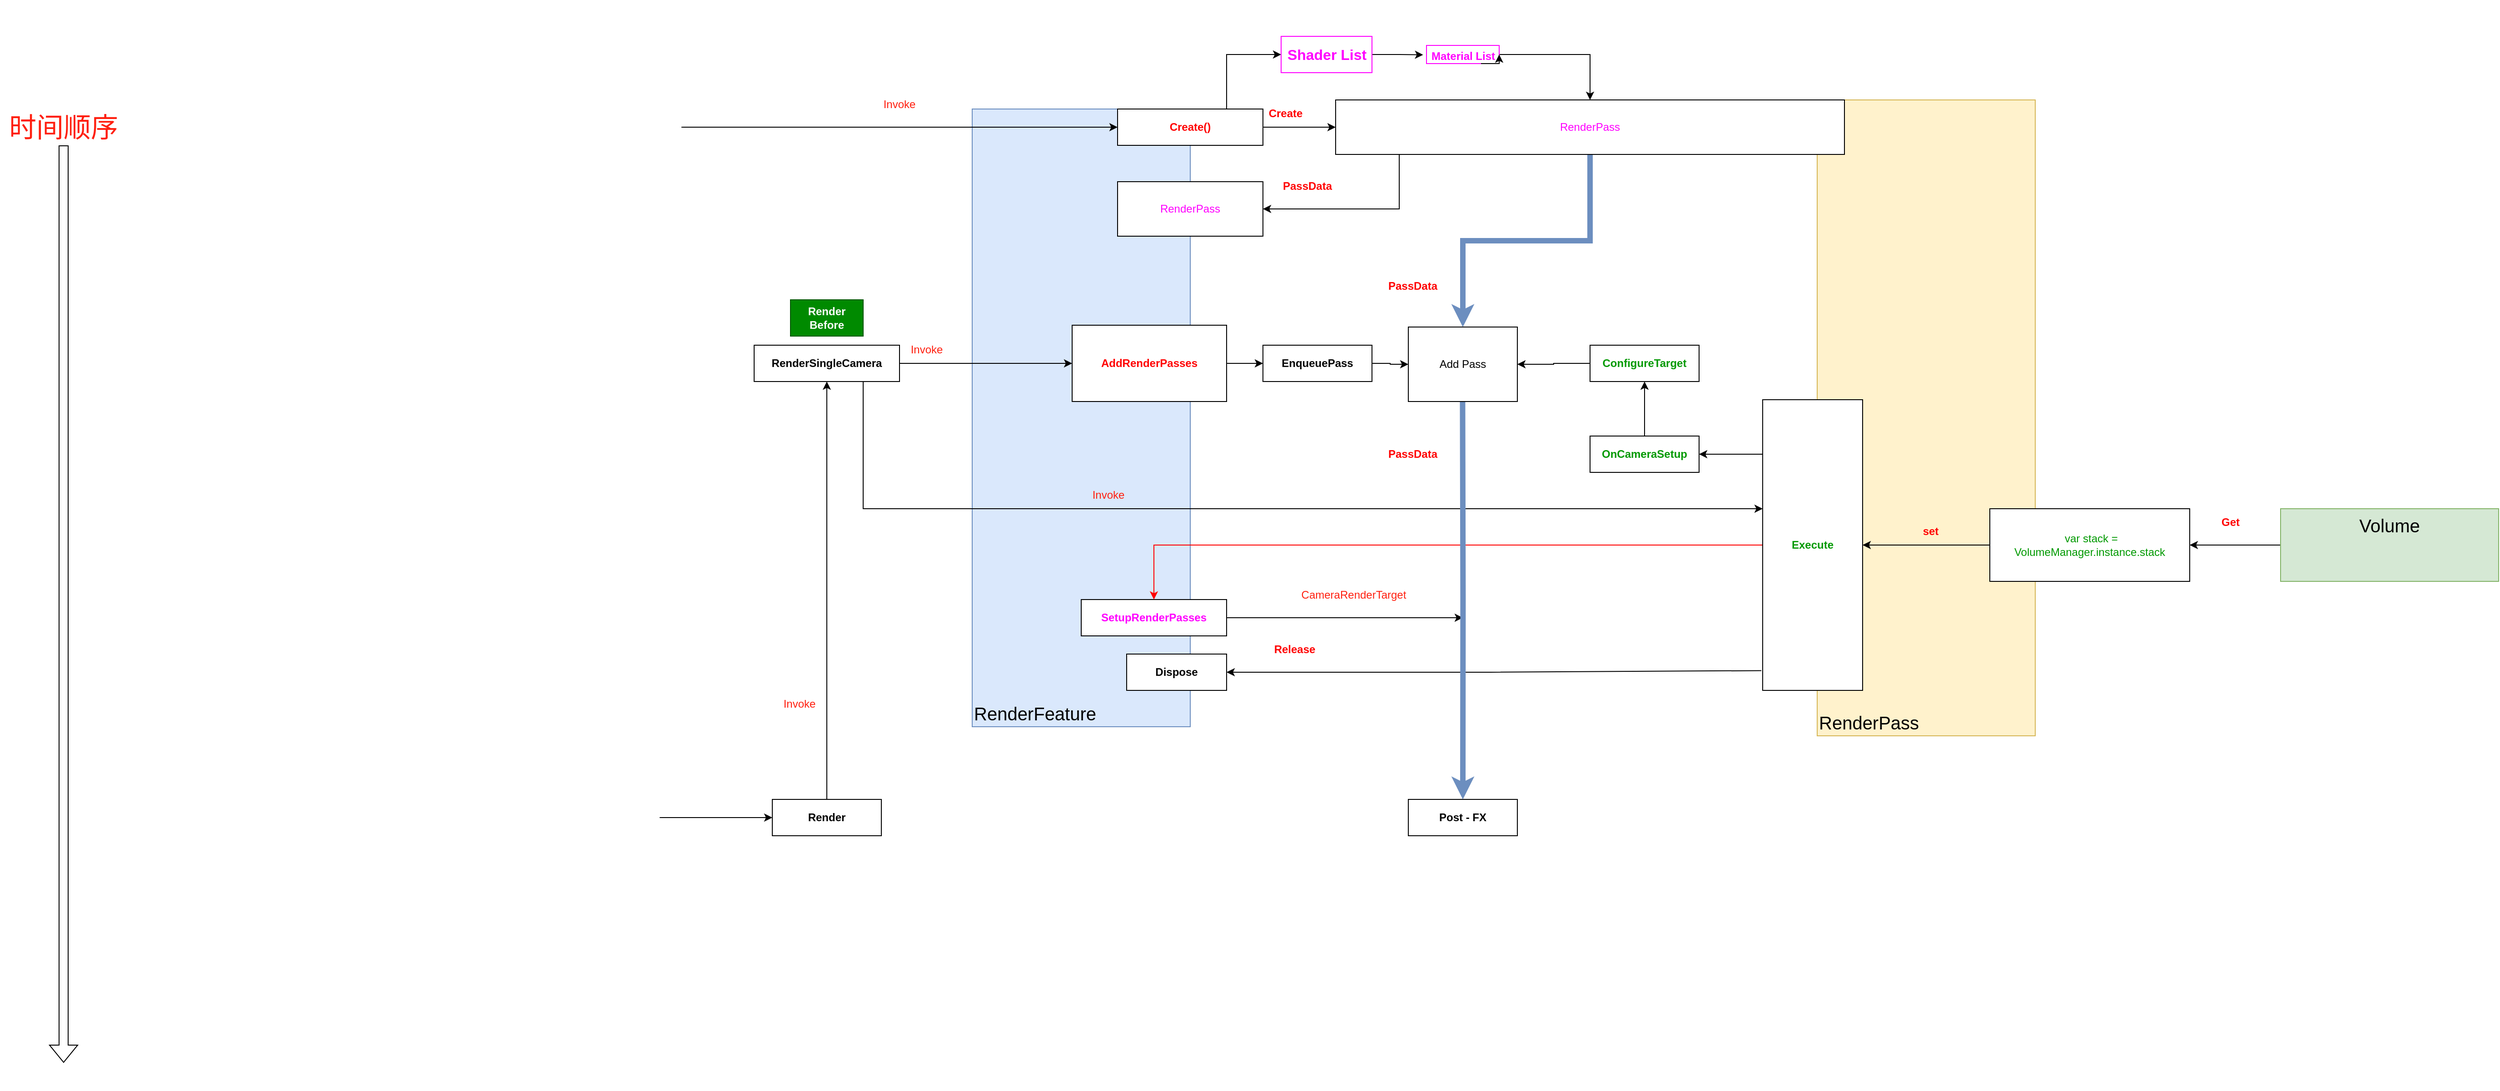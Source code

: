 <mxfile version="21.6.5" type="device">
  <diagram id="C5RBs43oDa-KdzZeNtuy" name="Page-1">
    <mxGraphModel dx="2714" dy="1441" grid="1" gridSize="10" guides="1" tooltips="1" connect="1" arrows="1" fold="1" page="1" pageScale="1" pageWidth="827" pageHeight="1169" math="0" shadow="0">
      <root>
        <mxCell id="WIyWlLk6GJQsqaUBKTNV-0" />
        <mxCell id="WIyWlLk6GJQsqaUBKTNV-1" parent="WIyWlLk6GJQsqaUBKTNV-0" />
        <mxCell id="Nz5ayUbZNmt3RJVRpbZz-1" value="&lt;font style=&quot;font-size: 20px;&quot;&gt;RenderPass&lt;/font&gt;" style="rounded=0;whiteSpace=wrap;html=1;fillColor=#fff2cc;strokeColor=#d6b656;align=left;verticalAlign=bottom;fontColor=#000000;" parent="WIyWlLk6GJQsqaUBKTNV-1" vertex="1">
          <mxGeometry x="2170" y="990" width="240" height="700" as="geometry" />
        </mxCell>
        <mxCell id="Nz5ayUbZNmt3RJVRpbZz-0" value="&lt;font style=&quot;font-size: 20px;&quot;&gt;RenderFeature&lt;/font&gt;" style="rounded=0;whiteSpace=wrap;html=1;fillColor=#dae8fc;strokeColor=#6c8ebf;align=left;verticalAlign=bottom;" parent="WIyWlLk6GJQsqaUBKTNV-1" vertex="1">
          <mxGeometry x="1240" y="1000" width="240" height="680" as="geometry" />
        </mxCell>
        <mxCell id="_3hMu_wDY1Y_kPW_EiCi-18" style="edgeStyle=orthogonalEdgeStyle;rounded=0;orthogonalLoop=1;jettySize=auto;html=1;exitX=1;exitY=0.75;exitDx=0;exitDy=0;entryX=0;entryY=0.5;entryDx=0;entryDy=0;" parent="WIyWlLk6GJQsqaUBKTNV-1" source="_3hMu_wDY1Y_kPW_EiCi-0" target="_3hMu_wDY1Y_kPW_EiCi-13" edge="1">
          <mxGeometry relative="1" as="geometry" />
        </mxCell>
        <mxCell id="_3hMu_wDY1Y_kPW_EiCi-0" value="" style="shape=image;verticalLabelPosition=bottom;labelBackgroundColor=default;verticalAlign=top;aspect=fixed;imageAspect=0;image=https://docs.unity3d.com/cn/2019.3/uploads/Main/monobehaviour_flowchart.svg;" parent="WIyWlLk6GJQsqaUBKTNV-1" vertex="1">
          <mxGeometry x="320" y="880" width="576" height="1200" as="geometry" />
        </mxCell>
        <mxCell id="_3hMu_wDY1Y_kPW_EiCi-17" style="edgeStyle=orthogonalEdgeStyle;rounded=0;orthogonalLoop=1;jettySize=auto;html=1;entryX=0;entryY=0.5;entryDx=0;entryDy=0;" parent="WIyWlLk6GJQsqaUBKTNV-1" source="_3hMu_wDY1Y_kPW_EiCi-1" target="_3hMu_wDY1Y_kPW_EiCi-6" edge="1">
          <mxGeometry relative="1" as="geometry">
            <Array as="points">
              <mxPoint x="1520" y="940" />
            </Array>
          </mxGeometry>
        </mxCell>
        <mxCell id="_3hMu_wDY1Y_kPW_EiCi-32" style="edgeStyle=orthogonalEdgeStyle;rounded=0;orthogonalLoop=1;jettySize=auto;html=1;entryX=0;entryY=0.5;entryDx=0;entryDy=0;" parent="WIyWlLk6GJQsqaUBKTNV-1" source="_3hMu_wDY1Y_kPW_EiCi-1" target="_3hMu_wDY1Y_kPW_EiCi-31" edge="1">
          <mxGeometry relative="1" as="geometry" />
        </mxCell>
        <mxCell id="_3hMu_wDY1Y_kPW_EiCi-1" value="&lt;font color=&quot;#ff0000&quot;&gt;Create()&lt;/font&gt;" style="rounded=0;whiteSpace=wrap;html=1;fontStyle=1" parent="WIyWlLk6GJQsqaUBKTNV-1" vertex="1">
          <mxGeometry x="1400" y="1000" width="160" height="40" as="geometry" />
        </mxCell>
        <mxCell id="_3hMu_wDY1Y_kPW_EiCi-2" value="" style="endArrow=classic;html=1;rounded=0;" parent="WIyWlLk6GJQsqaUBKTNV-1" target="_3hMu_wDY1Y_kPW_EiCi-1" edge="1">
          <mxGeometry width="50" height="50" relative="1" as="geometry">
            <mxPoint x="920" y="1020" as="sourcePoint" />
            <mxPoint x="950" y="1030" as="targetPoint" />
          </mxGeometry>
        </mxCell>
        <mxCell id="_3hMu_wDY1Y_kPW_EiCi-15" style="edgeStyle=orthogonalEdgeStyle;rounded=0;orthogonalLoop=1;jettySize=auto;html=1;entryX=-0.046;entryY=0.517;entryDx=0;entryDy=0;entryPerimeter=0;" parent="WIyWlLk6GJQsqaUBKTNV-1" source="_3hMu_wDY1Y_kPW_EiCi-6" target="_3hMu_wDY1Y_kPW_EiCi-16" edge="1">
          <mxGeometry relative="1" as="geometry">
            <mxPoint x="1740" y="870" as="targetPoint" />
          </mxGeometry>
        </mxCell>
        <mxCell id="_3hMu_wDY1Y_kPW_EiCi-6" value="Shader List" style="text;strokeColor=#FF00FF;fillColor=none;html=1;fontSize=16;fontStyle=1;verticalAlign=middle;align=center;fontColor=#FF00FF;" parent="WIyWlLk6GJQsqaUBKTNV-1" vertex="1">
          <mxGeometry x="1580" y="920" width="100" height="40" as="geometry" />
        </mxCell>
        <mxCell id="_3hMu_wDY1Y_kPW_EiCi-11" value="&lt;font color=&quot;#ff0000&quot;&gt;Release&lt;/font&gt;" style="text;html=1;strokeColor=none;fillColor=none;align=center;verticalAlign=middle;whiteSpace=wrap;rounded=0;fontStyle=1" parent="WIyWlLk6GJQsqaUBKTNV-1" vertex="1">
          <mxGeometry x="1550" y="1580" width="90" height="30" as="geometry" />
        </mxCell>
        <mxCell id="_3hMu_wDY1Y_kPW_EiCi-21" style="edgeStyle=orthogonalEdgeStyle;rounded=0;orthogonalLoop=1;jettySize=auto;html=1;" parent="WIyWlLk6GJQsqaUBKTNV-1" source="_3hMu_wDY1Y_kPW_EiCi-13" target="_3hMu_wDY1Y_kPW_EiCi-20" edge="1">
          <mxGeometry relative="1" as="geometry" />
        </mxCell>
        <mxCell id="_3hMu_wDY1Y_kPW_EiCi-13" value="Render" style="rounded=0;whiteSpace=wrap;html=1;fontStyle=1" parent="WIyWlLk6GJQsqaUBKTNV-1" vertex="1">
          <mxGeometry x="1020" y="1760" width="120" height="40" as="geometry" />
        </mxCell>
        <mxCell id="_3hMu_wDY1Y_kPW_EiCi-22" style="edgeStyle=orthogonalEdgeStyle;rounded=0;orthogonalLoop=1;jettySize=auto;html=1;" parent="WIyWlLk6GJQsqaUBKTNV-1" source="_3hMu_wDY1Y_kPW_EiCi-16" target="_3hMu_wDY1Y_kPW_EiCi-31" edge="1">
          <mxGeometry relative="1" as="geometry">
            <mxPoint x="1761" y="1780" as="targetPoint" />
            <Array as="points">
              <mxPoint x="1920" y="940" />
            </Array>
          </mxGeometry>
        </mxCell>
        <mxCell id="_3hMu_wDY1Y_kPW_EiCi-16" value="&lt;font style=&quot;font-size: 12px;&quot;&gt;Material List&lt;/font&gt;" style="text;strokeColor=#FF00FF;fillColor=none;html=1;fontSize=16;fontStyle=1;verticalAlign=middle;align=center;fontColor=#FF00FF;" parent="WIyWlLk6GJQsqaUBKTNV-1" vertex="1">
          <mxGeometry x="1740" y="930" width="80" height="20" as="geometry" />
        </mxCell>
        <mxCell id="Pv5WsO48AMHx4M23W1sc-18" style="edgeStyle=orthogonalEdgeStyle;rounded=0;orthogonalLoop=1;jettySize=auto;html=1;exitX=1;exitY=0.5;exitDx=0;exitDy=0;entryX=0;entryY=0.5;entryDx=0;entryDy=0;" edge="1" parent="WIyWlLk6GJQsqaUBKTNV-1" source="_3hMu_wDY1Y_kPW_EiCi-20" target="_3hMu_wDY1Y_kPW_EiCi-43">
          <mxGeometry relative="1" as="geometry" />
        </mxCell>
        <mxCell id="Pv5WsO48AMHx4M23W1sc-24" style="edgeStyle=orthogonalEdgeStyle;rounded=0;orthogonalLoop=1;jettySize=auto;html=1;exitX=0.75;exitY=1;exitDx=0;exitDy=0;" edge="1" parent="WIyWlLk6GJQsqaUBKTNV-1" source="_3hMu_wDY1Y_kPW_EiCi-20" target="1d3n0oagmLt5IsHWG1j7-4">
          <mxGeometry relative="1" as="geometry">
            <mxPoint x="2090" y="1400" as="targetPoint" />
            <Array as="points">
              <mxPoint x="1120" y="1440" />
            </Array>
          </mxGeometry>
        </mxCell>
        <mxCell id="_3hMu_wDY1Y_kPW_EiCi-20" value="RenderSingleCamera" style="rounded=0;whiteSpace=wrap;html=1;fontStyle=1" parent="WIyWlLk6GJQsqaUBKTNV-1" vertex="1">
          <mxGeometry x="1000" y="1260" width="160" height="40" as="geometry" />
        </mxCell>
        <mxCell id="_3hMu_wDY1Y_kPW_EiCi-23" value="Render Before" style="text;html=1;strokeColor=#005700;fillColor=#008a00;align=center;verticalAlign=middle;whiteSpace=wrap;rounded=0;fontColor=#ffffff;fontStyle=1" parent="WIyWlLk6GJQsqaUBKTNV-1" vertex="1">
          <mxGeometry x="1040" y="1210" width="80" height="40" as="geometry" />
        </mxCell>
        <mxCell id="Pv5WsO48AMHx4M23W1sc-38" style="edgeStyle=orthogonalEdgeStyle;rounded=0;orthogonalLoop=1;jettySize=auto;html=1;exitX=0.5;exitY=0;exitDx=0;exitDy=0;" edge="1" parent="WIyWlLk6GJQsqaUBKTNV-1" source="_3hMu_wDY1Y_kPW_EiCi-28" target="_3hMu_wDY1Y_kPW_EiCi-39">
          <mxGeometry relative="1" as="geometry" />
        </mxCell>
        <mxCell id="_3hMu_wDY1Y_kPW_EiCi-28" value="&lt;font color=&quot;#009900&quot;&gt;OnCameraSetup&lt;/font&gt;" style="rounded=0;whiteSpace=wrap;html=1;fontStyle=1" parent="WIyWlLk6GJQsqaUBKTNV-1" vertex="1">
          <mxGeometry x="1920" y="1360" width="120" height="40" as="geometry" />
        </mxCell>
        <mxCell id="Pv5WsO48AMHx4M23W1sc-30" style="edgeStyle=orthogonalEdgeStyle;rounded=0;orthogonalLoop=1;jettySize=auto;html=1;" edge="1" parent="WIyWlLk6GJQsqaUBKTNV-1" source="_3hMu_wDY1Y_kPW_EiCi-29">
          <mxGeometry relative="1" as="geometry">
            <mxPoint x="1780" y="1560" as="targetPoint" />
          </mxGeometry>
        </mxCell>
        <mxCell id="_3hMu_wDY1Y_kPW_EiCi-29" value="&lt;font&gt;SetupRenderPasses&lt;/font&gt;" style="rounded=0;whiteSpace=wrap;html=1;fontStyle=1;fontColor=#FF00FF;" parent="WIyWlLk6GJQsqaUBKTNV-1" vertex="1">
          <mxGeometry x="1360" y="1540" width="160" height="40" as="geometry" />
        </mxCell>
        <mxCell id="Pv5WsO48AMHx4M23W1sc-13" style="edgeStyle=orthogonalEdgeStyle;rounded=0;orthogonalLoop=1;jettySize=auto;html=1;strokeWidth=6;fillColor=#dae8fc;strokeColor=#6c8ebf;" edge="1" parent="WIyWlLk6GJQsqaUBKTNV-1" source="_3hMu_wDY1Y_kPW_EiCi-31" target="Pv5WsO48AMHx4M23W1sc-11">
          <mxGeometry relative="1" as="geometry" />
        </mxCell>
        <mxCell id="_3hMu_wDY1Y_kPW_EiCi-31" value="RenderPass" style="rounded=0;whiteSpace=wrap;html=1;fontColor=#FF00FF;" parent="WIyWlLk6GJQsqaUBKTNV-1" vertex="1">
          <mxGeometry x="1640" y="990" width="560" height="60" as="geometry" />
        </mxCell>
        <mxCell id="_3hMu_wDY1Y_kPW_EiCi-33" style="edgeStyle=orthogonalEdgeStyle;rounded=0;orthogonalLoop=1;jettySize=auto;html=1;exitX=0.75;exitY=1;exitDx=0;exitDy=0;entryX=1;entryY=0.5;entryDx=0;entryDy=0;" parent="WIyWlLk6GJQsqaUBKTNV-1" source="_3hMu_wDY1Y_kPW_EiCi-16" target="_3hMu_wDY1Y_kPW_EiCi-16" edge="1">
          <mxGeometry relative="1" as="geometry" />
        </mxCell>
        <mxCell id="Pv5WsO48AMHx4M23W1sc-33" style="edgeStyle=orthogonalEdgeStyle;rounded=0;orthogonalLoop=1;jettySize=auto;html=1;" edge="1" parent="WIyWlLk6GJQsqaUBKTNV-1" source="_3hMu_wDY1Y_kPW_EiCi-39" target="Pv5WsO48AMHx4M23W1sc-11">
          <mxGeometry relative="1" as="geometry" />
        </mxCell>
        <mxCell id="_3hMu_wDY1Y_kPW_EiCi-39" value="&lt;font color=&quot;#009900&quot;&gt;ConfigureTarget&lt;/font&gt;" style="rounded=0;whiteSpace=wrap;html=1;fontStyle=1" parent="WIyWlLk6GJQsqaUBKTNV-1" vertex="1">
          <mxGeometry x="1920" y="1260" width="120" height="40" as="geometry" />
        </mxCell>
        <mxCell id="_3hMu_wDY1Y_kPW_EiCi-42" value="CameraRenderTarget" style="text;html=1;strokeColor=none;fillColor=none;align=center;verticalAlign=middle;whiteSpace=wrap;rounded=0;fontColor=#FF1F0F;" parent="WIyWlLk6GJQsqaUBKTNV-1" vertex="1">
          <mxGeometry x="1590" y="1520" width="140" height="30" as="geometry" />
        </mxCell>
        <mxCell id="_3hMu_wDY1Y_kPW_EiCi-46" style="edgeStyle=orthogonalEdgeStyle;rounded=0;orthogonalLoop=1;jettySize=auto;html=1;entryX=0;entryY=0.5;entryDx=0;entryDy=0;" parent="WIyWlLk6GJQsqaUBKTNV-1" source="_3hMu_wDY1Y_kPW_EiCi-43" target="_3hMu_wDY1Y_kPW_EiCi-45" edge="1">
          <mxGeometry relative="1" as="geometry" />
        </mxCell>
        <mxCell id="_3hMu_wDY1Y_kPW_EiCi-43" value="AddRenderPasses" style="rounded=0;whiteSpace=wrap;html=1;fontStyle=1;fontColor=#FF0000;" parent="WIyWlLk6GJQsqaUBKTNV-1" vertex="1">
          <mxGeometry x="1350" y="1238" width="170" height="84" as="geometry" />
        </mxCell>
        <mxCell id="Pv5WsO48AMHx4M23W1sc-35" style="edgeStyle=orthogonalEdgeStyle;rounded=0;orthogonalLoop=1;jettySize=auto;html=1;entryX=0;entryY=0.5;entryDx=0;entryDy=0;" edge="1" parent="WIyWlLk6GJQsqaUBKTNV-1" source="_3hMu_wDY1Y_kPW_EiCi-45" target="Pv5WsO48AMHx4M23W1sc-11">
          <mxGeometry relative="1" as="geometry" />
        </mxCell>
        <mxCell id="_3hMu_wDY1Y_kPW_EiCi-45" value="EnqueuePass" style="rounded=0;whiteSpace=wrap;html=1;fontStyle=1" parent="WIyWlLk6GJQsqaUBKTNV-1" vertex="1">
          <mxGeometry x="1560" y="1260" width="120" height="40" as="geometry" />
        </mxCell>
        <mxCell id="1d3n0oagmLt5IsHWG1j7-0" value="&lt;font color=&quot;#ff0000&quot;&gt;&lt;font style=&quot;vertical-align: inherit;&quot;&gt;&lt;font style=&quot;vertical-align: inherit;&quot;&gt;Create&lt;/font&gt;&lt;/font&gt;&lt;/font&gt;" style="text;html=1;strokeColor=none;fillColor=none;align=center;verticalAlign=middle;whiteSpace=wrap;rounded=0;fontStyle=1" parent="WIyWlLk6GJQsqaUBKTNV-1" vertex="1">
          <mxGeometry x="1540" y="990" width="90" height="30" as="geometry" />
        </mxCell>
        <mxCell id="1d3n0oagmLt5IsHWG1j7-1" value="RenderPass" style="rounded=0;whiteSpace=wrap;html=1;fontColor=#FF00FF;" parent="WIyWlLk6GJQsqaUBKTNV-1" vertex="1">
          <mxGeometry x="1400" y="1080" width="160" height="60" as="geometry" />
        </mxCell>
        <mxCell id="1d3n0oagmLt5IsHWG1j7-2" value="" style="endArrow=classic;html=1;rounded=0;entryX=1;entryY=0.5;entryDx=0;entryDy=0;exitX=0.125;exitY=1;exitDx=0;exitDy=0;exitPerimeter=0;" parent="WIyWlLk6GJQsqaUBKTNV-1" source="_3hMu_wDY1Y_kPW_EiCi-31" target="1d3n0oagmLt5IsHWG1j7-1" edge="1">
          <mxGeometry width="50" height="50" relative="1" as="geometry">
            <mxPoint x="1870" y="1110" as="sourcePoint" />
            <mxPoint x="1840" y="1090" as="targetPoint" />
            <Array as="points">
              <mxPoint x="1710" y="1110" />
            </Array>
          </mxGeometry>
        </mxCell>
        <mxCell id="1d3n0oagmLt5IsHWG1j7-3" value="&lt;font color=&quot;#ff0000&quot;&gt;&lt;font style=&quot;vertical-align: inherit;&quot;&gt;&lt;font style=&quot;vertical-align: inherit;&quot;&gt;PassData&lt;/font&gt;&lt;/font&gt;&lt;/font&gt;" style="text;html=1;strokeColor=none;fillColor=none;align=center;verticalAlign=middle;whiteSpace=wrap;rounded=0;fontStyle=1" parent="WIyWlLk6GJQsqaUBKTNV-1" vertex="1">
          <mxGeometry x="1564" y="1070" width="90" height="30" as="geometry" />
        </mxCell>
        <mxCell id="Pv5WsO48AMHx4M23W1sc-22" style="edgeStyle=orthogonalEdgeStyle;rounded=0;orthogonalLoop=1;jettySize=auto;html=1;entryX=0.5;entryY=0;entryDx=0;entryDy=0;strokeColor=#FF0000;" edge="1" parent="WIyWlLk6GJQsqaUBKTNV-1" source="1d3n0oagmLt5IsHWG1j7-4" target="_3hMu_wDY1Y_kPW_EiCi-29">
          <mxGeometry relative="1" as="geometry" />
        </mxCell>
        <mxCell id="Pv5WsO48AMHx4M23W1sc-39" style="edgeStyle=orthogonalEdgeStyle;rounded=0;orthogonalLoop=1;jettySize=auto;html=1;exitX=0;exitY=0.25;exitDx=0;exitDy=0;entryX=1;entryY=0.5;entryDx=0;entryDy=0;" edge="1" parent="WIyWlLk6GJQsqaUBKTNV-1" source="1d3n0oagmLt5IsHWG1j7-4" target="_3hMu_wDY1Y_kPW_EiCi-28">
          <mxGeometry relative="1" as="geometry">
            <Array as="points">
              <mxPoint x="2120" y="1380" />
            </Array>
          </mxGeometry>
        </mxCell>
        <mxCell id="1d3n0oagmLt5IsHWG1j7-4" value="&lt;font color=&quot;#009900&quot;&gt;&lt;font style=&quot;vertical-align: inherit;&quot;&gt;&lt;font style=&quot;vertical-align: inherit;&quot;&gt;Execute&lt;/font&gt;&lt;/font&gt;&lt;/font&gt;" style="rounded=0;whiteSpace=wrap;html=1;fontStyle=1" parent="WIyWlLk6GJQsqaUBKTNV-1" vertex="1">
          <mxGeometry x="2110" y="1320" width="110" height="320" as="geometry" />
        </mxCell>
        <mxCell id="1d3n0oagmLt5IsHWG1j7-6" value="&lt;font&gt;&lt;font style=&quot;vertical-align: inherit;&quot;&gt;&lt;font style=&quot;vertical-align: inherit;&quot;&gt;Dispose&lt;/font&gt;&lt;/font&gt;&lt;/font&gt;" style="rounded=0;whiteSpace=wrap;html=1;fontStyle=1;fontColor=#000000;" parent="WIyWlLk6GJQsqaUBKTNV-1" vertex="1">
          <mxGeometry x="1410" y="1600" width="110" height="40" as="geometry" />
        </mxCell>
        <mxCell id="1d3n0oagmLt5IsHWG1j7-8" value="" style="endArrow=classic;html=1;rounded=0;entryX=1;entryY=0.5;entryDx=0;entryDy=0;exitX=-0.013;exitY=0.932;exitDx=0;exitDy=0;exitPerimeter=0;" parent="WIyWlLk6GJQsqaUBKTNV-1" target="1d3n0oagmLt5IsHWG1j7-6" edge="1" source="1d3n0oagmLt5IsHWG1j7-4">
          <mxGeometry width="50" height="50" relative="1" as="geometry">
            <mxPoint x="1910" y="1620" as="sourcePoint" />
            <mxPoint x="1515" y="1650" as="targetPoint" />
            <Array as="points">
              <mxPoint x="1810" y="1620" />
            </Array>
          </mxGeometry>
        </mxCell>
        <mxCell id="Pv5WsO48AMHx4M23W1sc-4" style="edgeStyle=orthogonalEdgeStyle;rounded=0;orthogonalLoop=1;jettySize=auto;html=1;entryX=1;entryY=0.5;entryDx=0;entryDy=0;" edge="1" parent="WIyWlLk6GJQsqaUBKTNV-1" source="1d3n0oagmLt5IsHWG1j7-10" target="Pv5WsO48AMHx4M23W1sc-3">
          <mxGeometry relative="1" as="geometry" />
        </mxCell>
        <mxCell id="1d3n0oagmLt5IsHWG1j7-10" value="&lt;font style=&quot;font-size: 20px;&quot;&gt;Volume&lt;/font&gt;" style="rounded=0;whiteSpace=wrap;html=1;fillColor=#d5e8d4;strokeColor=#82b366;align=center;verticalAlign=top;" parent="WIyWlLk6GJQsqaUBKTNV-1" vertex="1">
          <mxGeometry x="2680" y="1440" width="240" height="80" as="geometry" />
        </mxCell>
        <mxCell id="Pv5WsO48AMHx4M23W1sc-7" style="edgeStyle=orthogonalEdgeStyle;rounded=0;orthogonalLoop=1;jettySize=auto;html=1;" edge="1" parent="WIyWlLk6GJQsqaUBKTNV-1" source="Pv5WsO48AMHx4M23W1sc-3" target="1d3n0oagmLt5IsHWG1j7-4">
          <mxGeometry relative="1" as="geometry" />
        </mxCell>
        <mxCell id="Pv5WsO48AMHx4M23W1sc-3" value="&amp;nbsp;var stack = VolumeManager.instance.stack" style="rounded=0;whiteSpace=wrap;html=1;fontColor=#009900;" vertex="1" parent="WIyWlLk6GJQsqaUBKTNV-1">
          <mxGeometry x="2360" y="1440" width="220" height="80" as="geometry" />
        </mxCell>
        <mxCell id="Pv5WsO48AMHx4M23W1sc-5" value="&lt;font color=&quot;#ff0000&quot;&gt;&lt;font style=&quot;vertical-align: inherit;&quot;&gt;&lt;font style=&quot;vertical-align: inherit;&quot;&gt;Get&lt;/font&gt;&lt;/font&gt;&lt;/font&gt;" style="text;html=1;strokeColor=none;fillColor=none;align=center;verticalAlign=middle;whiteSpace=wrap;rounded=0;fontStyle=1" vertex="1" parent="WIyWlLk6GJQsqaUBKTNV-1">
          <mxGeometry x="2580" y="1440" width="90" height="30" as="geometry" />
        </mxCell>
        <mxCell id="Pv5WsO48AMHx4M23W1sc-8" value="&lt;font color=&quot;#ff0000&quot;&gt;&lt;font style=&quot;vertical-align: inherit;&quot;&gt;&lt;font style=&quot;vertical-align: inherit;&quot;&gt;set&lt;/font&gt;&lt;/font&gt;&lt;/font&gt;" style="text;html=1;strokeColor=none;fillColor=none;align=center;verticalAlign=middle;whiteSpace=wrap;rounded=0;fontStyle=1" vertex="1" parent="WIyWlLk6GJQsqaUBKTNV-1">
          <mxGeometry x="2250" y="1450" width="90" height="30" as="geometry" />
        </mxCell>
        <mxCell id="Pv5WsO48AMHx4M23W1sc-19" style="edgeStyle=orthogonalEdgeStyle;rounded=0;orthogonalLoop=1;jettySize=auto;html=1;fillColor=#dae8fc;strokeColor=#6c8ebf;strokeWidth=6;" edge="1" parent="WIyWlLk6GJQsqaUBKTNV-1" target="Pv5WsO48AMHx4M23W1sc-31">
          <mxGeometry relative="1" as="geometry">
            <mxPoint x="1779.71" y="1665" as="targetPoint" />
            <mxPoint x="1779.71" y="1315" as="sourcePoint" />
            <Array as="points" />
          </mxGeometry>
        </mxCell>
        <mxCell id="Pv5WsO48AMHx4M23W1sc-11" value="Add Pass" style="rounded=0;whiteSpace=wrap;html=1;" vertex="1" parent="WIyWlLk6GJQsqaUBKTNV-1">
          <mxGeometry x="1720" y="1240" width="120" height="82" as="geometry" />
        </mxCell>
        <mxCell id="Pv5WsO48AMHx4M23W1sc-25" value="Invoke" style="text;html=1;strokeColor=none;fillColor=none;align=center;verticalAlign=middle;whiteSpace=wrap;rounded=0;fontColor=#FF1F0F;" vertex="1" parent="WIyWlLk6GJQsqaUBKTNV-1">
          <mxGeometry x="1320" y="1410" width="140" height="30" as="geometry" />
        </mxCell>
        <mxCell id="Pv5WsO48AMHx4M23W1sc-26" value="Invoke" style="text;html=1;strokeColor=none;fillColor=none;align=center;verticalAlign=middle;whiteSpace=wrap;rounded=0;fontColor=#FF1F0F;" vertex="1" parent="WIyWlLk6GJQsqaUBKTNV-1">
          <mxGeometry x="1120" y="1250" width="140" height="30" as="geometry" />
        </mxCell>
        <mxCell id="Pv5WsO48AMHx4M23W1sc-27" value="Invoke" style="text;html=1;strokeColor=none;fillColor=none;align=center;verticalAlign=middle;whiteSpace=wrap;rounded=0;fontColor=#FF1F0F;" vertex="1" parent="WIyWlLk6GJQsqaUBKTNV-1">
          <mxGeometry x="1090" y="980" width="140" height="30" as="geometry" />
        </mxCell>
        <mxCell id="Pv5WsO48AMHx4M23W1sc-28" value="Invoke" style="text;html=1;strokeColor=none;fillColor=none;align=center;verticalAlign=middle;whiteSpace=wrap;rounded=0;fontColor=#FF1F0F;" vertex="1" parent="WIyWlLk6GJQsqaUBKTNV-1">
          <mxGeometry x="980" y="1640" width="140" height="30" as="geometry" />
        </mxCell>
        <mxCell id="Pv5WsO48AMHx4M23W1sc-31" value="Post - FX" style="rounded=0;whiteSpace=wrap;html=1;fontStyle=1" vertex="1" parent="WIyWlLk6GJQsqaUBKTNV-1">
          <mxGeometry x="1720" y="1760" width="120" height="40" as="geometry" />
        </mxCell>
        <mxCell id="Pv5WsO48AMHx4M23W1sc-46" value="时间顺序" style="text;html=1;strokeColor=none;fillColor=none;align=center;verticalAlign=middle;whiteSpace=wrap;rounded=0;fontColor=#FF1F0F;fontSize=30;" vertex="1" parent="WIyWlLk6GJQsqaUBKTNV-1">
          <mxGeometry x="170" y="1005" width="140" height="30" as="geometry" />
        </mxCell>
        <mxCell id="Pv5WsO48AMHx4M23W1sc-47" value="" style="shape=flexArrow;endArrow=classic;html=1;rounded=0;" edge="1" parent="WIyWlLk6GJQsqaUBKTNV-1">
          <mxGeometry width="50" height="50" relative="1" as="geometry">
            <mxPoint x="240" y="1040" as="sourcePoint" />
            <mxPoint x="240" y="2050" as="targetPoint" />
          </mxGeometry>
        </mxCell>
        <mxCell id="Pv5WsO48AMHx4M23W1sc-49" value="&lt;font color=&quot;#ff0000&quot;&gt;&lt;font style=&quot;vertical-align: inherit;&quot;&gt;&lt;font style=&quot;vertical-align: inherit;&quot;&gt;PassData&lt;/font&gt;&lt;/font&gt;&lt;/font&gt;" style="text;html=1;strokeColor=none;fillColor=none;align=center;verticalAlign=middle;whiteSpace=wrap;rounded=0;fontStyle=1" vertex="1" parent="WIyWlLk6GJQsqaUBKTNV-1">
          <mxGeometry x="1680" y="1180" width="90" height="30" as="geometry" />
        </mxCell>
        <mxCell id="Pv5WsO48AMHx4M23W1sc-50" value="&lt;font color=&quot;#ff0000&quot;&gt;&lt;font style=&quot;vertical-align: inherit;&quot;&gt;&lt;font style=&quot;vertical-align: inherit;&quot;&gt;PassData&lt;/font&gt;&lt;/font&gt;&lt;/font&gt;" style="text;html=1;strokeColor=none;fillColor=none;align=center;verticalAlign=middle;whiteSpace=wrap;rounded=0;fontStyle=1" vertex="1" parent="WIyWlLk6GJQsqaUBKTNV-1">
          <mxGeometry x="1680" y="1365" width="90" height="30" as="geometry" />
        </mxCell>
      </root>
    </mxGraphModel>
  </diagram>
</mxfile>
